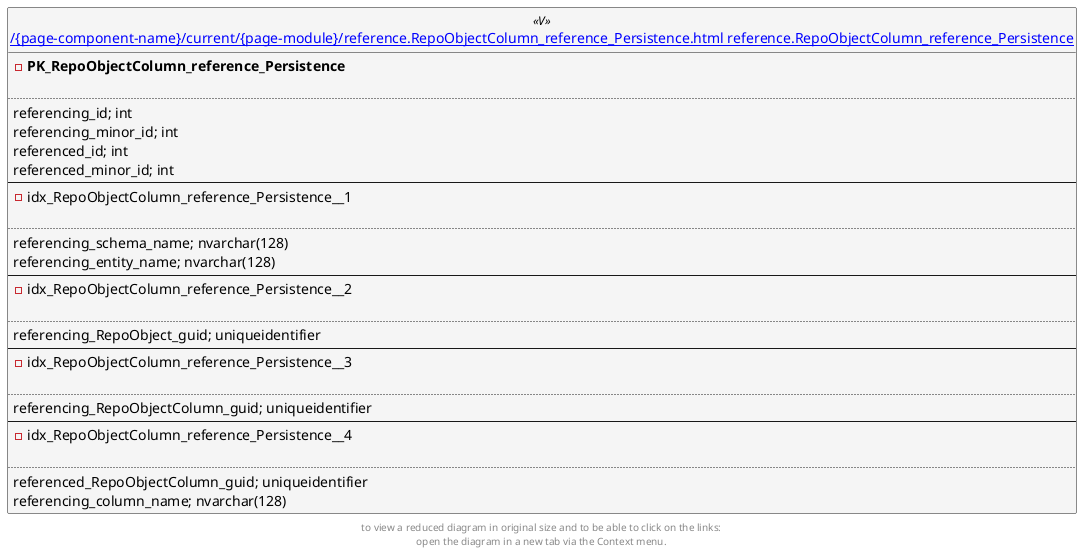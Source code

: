 @startuml
left to right direction
'top to bottom direction
hide circle
'avoide "." issues:
set namespaceSeparator none


skinparam class {
  BackgroundColor White
  BackgroundColor<<FN>> Yellow
  BackgroundColor<<FS>> Yellow
  BackgroundColor<<FT>> LightGray
  BackgroundColor<<IF>> Yellow
  BackgroundColor<<IS>> Yellow
  BackgroundColor<<P>> Aqua
  BackgroundColor<<PC>> Aqua
  BackgroundColor<<SN>> Yellow
  BackgroundColor<<SO>> SlateBlue
  BackgroundColor<<TF>> LightGray
  BackgroundColor<<TR>> Tomato
  BackgroundColor<<U>> White
  BackgroundColor<<V>> WhiteSmoke
  BackgroundColor<<X>> Aqua
}


entity "[[{site-url}/{page-component-name}/current/{page-module}/reference.RepoObjectColumn_reference_Persistence.html reference.RepoObjectColumn_reference_Persistence]]" as reference.RepoObjectColumn_reference_Persistence << V >> {
- **PK_RepoObjectColumn_reference_Persistence**

..
referencing_id; int
referencing_minor_id; int
referenced_id; int
referenced_minor_id; int
--
- idx_RepoObjectColumn_reference_Persistence__1

..
referencing_schema_name; nvarchar(128)
referencing_entity_name; nvarchar(128)
--
- idx_RepoObjectColumn_reference_Persistence__2

..
referencing_RepoObject_guid; uniqueidentifier
--
- idx_RepoObjectColumn_reference_Persistence__3

..
referencing_RepoObjectColumn_guid; uniqueidentifier
--
- idx_RepoObjectColumn_reference_Persistence__4

..
referenced_RepoObjectColumn_guid; uniqueidentifier
referencing_column_name; nvarchar(128)
}


footer
to view a reduced diagram in original size and to be able to click on the links:
open the diagram in a new tab via the Context menu.
end footer

@enduml

